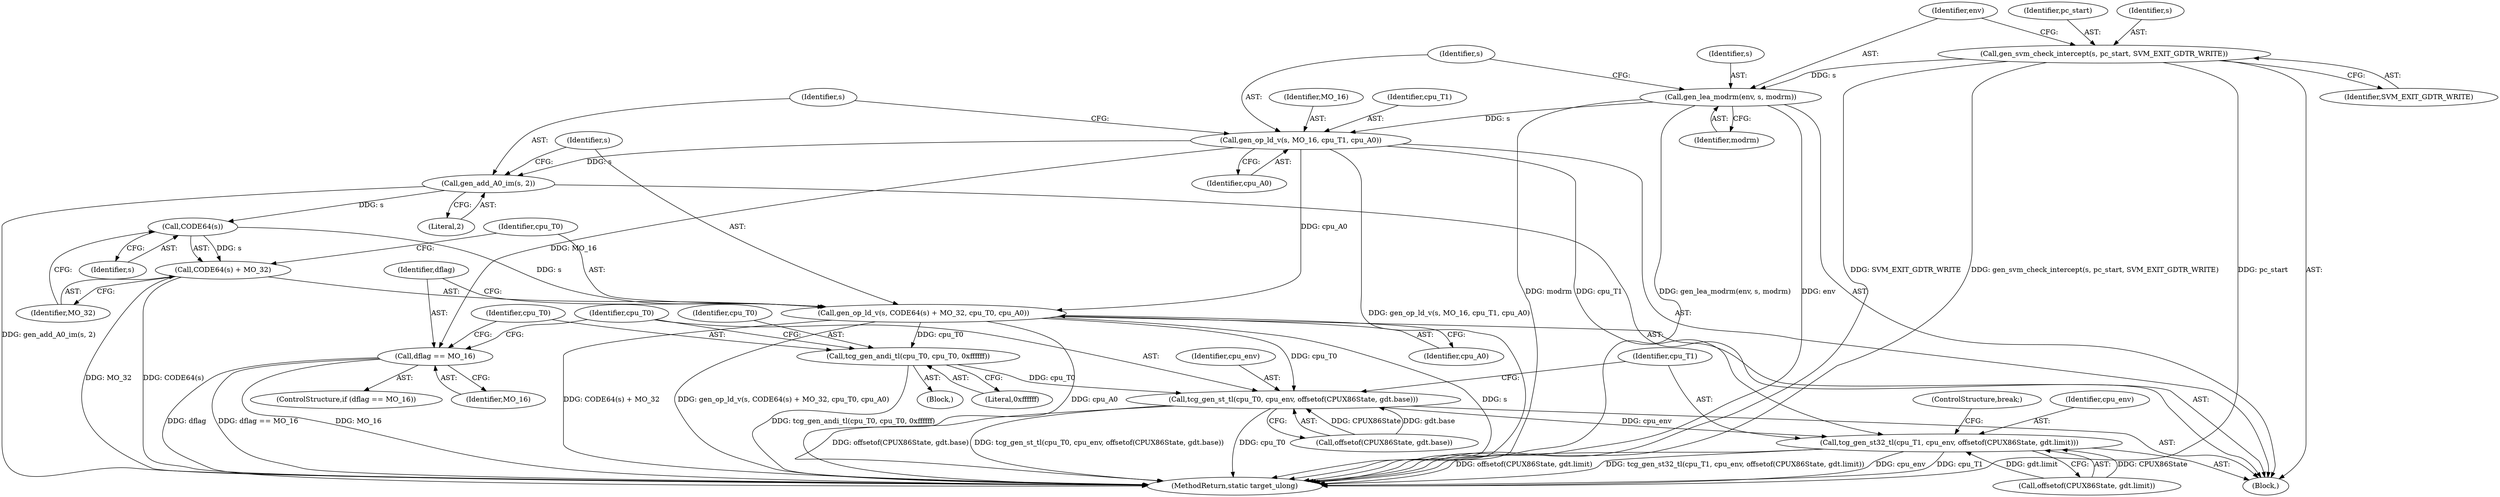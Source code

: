 digraph "0_qemu_30663fd26c0307e414622c7a8607fbc04f92ec14@pointer" {
"1009210" [label="(Call,gen_svm_check_intercept(s, pc_start, SVM_EXIT_GDTR_WRITE))"];
"1009214" [label="(Call,gen_lea_modrm(env, s, modrm))"];
"1009218" [label="(Call,gen_op_ld_v(s, MO_16, cpu_T1, cpu_A0))"];
"1009223" [label="(Call,gen_add_A0_im(s, 2))"];
"1009229" [label="(Call,CODE64(s))"];
"1009226" [label="(Call,gen_op_ld_v(s, CODE64(s) + MO_32, cpu_T0, cpu_A0))"];
"1009239" [label="(Call,tcg_gen_andi_tl(cpu_T0, cpu_T0, 0xffffff))"];
"1009243" [label="(Call,tcg_gen_st_tl(cpu_T0, cpu_env, offsetof(CPUX86State, gdt.base)))"];
"1009251" [label="(Call,tcg_gen_st32_tl(cpu_T1, cpu_env, offsetof(CPUX86State, gdt.limit)))"];
"1009228" [label="(Call,CODE64(s) + MO_32)"];
"1009235" [label="(Call,dflag == MO_16)"];
"1009220" [label="(Identifier,MO_16)"];
"1009214" [label="(Call,gen_lea_modrm(env, s, modrm))"];
"1008502" [label="(Block,)"];
"1009228" [label="(Call,CODE64(s) + MO_32)"];
"1009244" [label="(Identifier,cpu_T0)"];
"1009234" [label="(ControlStructure,if (dflag == MO_16))"];
"1009239" [label="(Call,tcg_gen_andi_tl(cpu_T0, cpu_T0, 0xffffff))"];
"1009245" [label="(Identifier,cpu_env)"];
"1009212" [label="(Identifier,pc_start)"];
"1009242" [label="(Literal,0xffffff)"];
"1009241" [label="(Identifier,cpu_T0)"];
"1009254" [label="(Call,offsetof(CPUX86State, gdt.limit))"];
"1009218" [label="(Call,gen_op_ld_v(s, MO_16, cpu_T1, cpu_A0))"];
"1009219" [label="(Identifier,s)"];
"1009225" [label="(Literal,2)"];
"1009222" [label="(Identifier,cpu_A0)"];
"1009217" [label="(Identifier,modrm)"];
"1009240" [label="(Identifier,cpu_T0)"];
"1009227" [label="(Identifier,s)"];
"1009224" [label="(Identifier,s)"];
"1009231" [label="(Identifier,MO_32)"];
"1009246" [label="(Call,offsetof(CPUX86State, gdt.base))"];
"1009235" [label="(Call,dflag == MO_16)"];
"1009226" [label="(Call,gen_op_ld_v(s, CODE64(s) + MO_32, cpu_T0, cpu_A0))"];
"1009229" [label="(Call,CODE64(s))"];
"1009230" [label="(Identifier,s)"];
"1009259" [label="(ControlStructure,break;)"];
"1009251" [label="(Call,tcg_gen_st32_tl(cpu_T1, cpu_env, offsetof(CPUX86State, gdt.limit)))"];
"1009238" [label="(Block,)"];
"1009216" [label="(Identifier,s)"];
"1009236" [label="(Identifier,dflag)"];
"1009210" [label="(Call,gen_svm_check_intercept(s, pc_start, SVM_EXIT_GDTR_WRITE))"];
"1009243" [label="(Call,tcg_gen_st_tl(cpu_T0, cpu_env, offsetof(CPUX86State, gdt.base)))"];
"1009221" [label="(Identifier,cpu_T1)"];
"1009232" [label="(Identifier,cpu_T0)"];
"1011840" [label="(MethodReturn,static target_ulong)"];
"1009215" [label="(Identifier,env)"];
"1009213" [label="(Identifier,SVM_EXIT_GDTR_WRITE)"];
"1009237" [label="(Identifier,MO_16)"];
"1009211" [label="(Identifier,s)"];
"1009223" [label="(Call,gen_add_A0_im(s, 2))"];
"1009233" [label="(Identifier,cpu_A0)"];
"1009252" [label="(Identifier,cpu_T1)"];
"1009253" [label="(Identifier,cpu_env)"];
"1009210" -> "1008502"  [label="AST: "];
"1009210" -> "1009213"  [label="CFG: "];
"1009211" -> "1009210"  [label="AST: "];
"1009212" -> "1009210"  [label="AST: "];
"1009213" -> "1009210"  [label="AST: "];
"1009215" -> "1009210"  [label="CFG: "];
"1009210" -> "1011840"  [label="DDG: SVM_EXIT_GDTR_WRITE"];
"1009210" -> "1011840"  [label="DDG: gen_svm_check_intercept(s, pc_start, SVM_EXIT_GDTR_WRITE)"];
"1009210" -> "1011840"  [label="DDG: pc_start"];
"1009210" -> "1009214"  [label="DDG: s"];
"1009214" -> "1008502"  [label="AST: "];
"1009214" -> "1009217"  [label="CFG: "];
"1009215" -> "1009214"  [label="AST: "];
"1009216" -> "1009214"  [label="AST: "];
"1009217" -> "1009214"  [label="AST: "];
"1009219" -> "1009214"  [label="CFG: "];
"1009214" -> "1011840"  [label="DDG: modrm"];
"1009214" -> "1011840"  [label="DDG: gen_lea_modrm(env, s, modrm)"];
"1009214" -> "1011840"  [label="DDG: env"];
"1009214" -> "1009218"  [label="DDG: s"];
"1009218" -> "1008502"  [label="AST: "];
"1009218" -> "1009222"  [label="CFG: "];
"1009219" -> "1009218"  [label="AST: "];
"1009220" -> "1009218"  [label="AST: "];
"1009221" -> "1009218"  [label="AST: "];
"1009222" -> "1009218"  [label="AST: "];
"1009224" -> "1009218"  [label="CFG: "];
"1009218" -> "1011840"  [label="DDG: gen_op_ld_v(s, MO_16, cpu_T1, cpu_A0)"];
"1009218" -> "1009223"  [label="DDG: s"];
"1009218" -> "1009226"  [label="DDG: cpu_A0"];
"1009218" -> "1009235"  [label="DDG: MO_16"];
"1009218" -> "1009251"  [label="DDG: cpu_T1"];
"1009223" -> "1008502"  [label="AST: "];
"1009223" -> "1009225"  [label="CFG: "];
"1009224" -> "1009223"  [label="AST: "];
"1009225" -> "1009223"  [label="AST: "];
"1009227" -> "1009223"  [label="CFG: "];
"1009223" -> "1011840"  [label="DDG: gen_add_A0_im(s, 2)"];
"1009223" -> "1009229"  [label="DDG: s"];
"1009229" -> "1009228"  [label="AST: "];
"1009229" -> "1009230"  [label="CFG: "];
"1009230" -> "1009229"  [label="AST: "];
"1009231" -> "1009229"  [label="CFG: "];
"1009229" -> "1009226"  [label="DDG: s"];
"1009229" -> "1009228"  [label="DDG: s"];
"1009226" -> "1008502"  [label="AST: "];
"1009226" -> "1009233"  [label="CFG: "];
"1009227" -> "1009226"  [label="AST: "];
"1009228" -> "1009226"  [label="AST: "];
"1009232" -> "1009226"  [label="AST: "];
"1009233" -> "1009226"  [label="AST: "];
"1009236" -> "1009226"  [label="CFG: "];
"1009226" -> "1011840"  [label="DDG: gen_op_ld_v(s, CODE64(s) + MO_32, cpu_T0, cpu_A0)"];
"1009226" -> "1011840"  [label="DDG: cpu_A0"];
"1009226" -> "1011840"  [label="DDG: CODE64(s) + MO_32"];
"1009226" -> "1011840"  [label="DDG: s"];
"1009226" -> "1009239"  [label="DDG: cpu_T0"];
"1009226" -> "1009243"  [label="DDG: cpu_T0"];
"1009239" -> "1009238"  [label="AST: "];
"1009239" -> "1009242"  [label="CFG: "];
"1009240" -> "1009239"  [label="AST: "];
"1009241" -> "1009239"  [label="AST: "];
"1009242" -> "1009239"  [label="AST: "];
"1009244" -> "1009239"  [label="CFG: "];
"1009239" -> "1011840"  [label="DDG: tcg_gen_andi_tl(cpu_T0, cpu_T0, 0xffffff)"];
"1009239" -> "1009243"  [label="DDG: cpu_T0"];
"1009243" -> "1008502"  [label="AST: "];
"1009243" -> "1009246"  [label="CFG: "];
"1009244" -> "1009243"  [label="AST: "];
"1009245" -> "1009243"  [label="AST: "];
"1009246" -> "1009243"  [label="AST: "];
"1009252" -> "1009243"  [label="CFG: "];
"1009243" -> "1011840"  [label="DDG: tcg_gen_st_tl(cpu_T0, cpu_env, offsetof(CPUX86State, gdt.base))"];
"1009243" -> "1011840"  [label="DDG: offsetof(CPUX86State, gdt.base)"];
"1009243" -> "1011840"  [label="DDG: cpu_T0"];
"1009246" -> "1009243"  [label="DDG: CPUX86State"];
"1009246" -> "1009243"  [label="DDG: gdt.base"];
"1009243" -> "1009251"  [label="DDG: cpu_env"];
"1009251" -> "1008502"  [label="AST: "];
"1009251" -> "1009254"  [label="CFG: "];
"1009252" -> "1009251"  [label="AST: "];
"1009253" -> "1009251"  [label="AST: "];
"1009254" -> "1009251"  [label="AST: "];
"1009259" -> "1009251"  [label="CFG: "];
"1009251" -> "1011840"  [label="DDG: tcg_gen_st32_tl(cpu_T1, cpu_env, offsetof(CPUX86State, gdt.limit))"];
"1009251" -> "1011840"  [label="DDG: cpu_env"];
"1009251" -> "1011840"  [label="DDG: cpu_T1"];
"1009251" -> "1011840"  [label="DDG: offsetof(CPUX86State, gdt.limit)"];
"1009254" -> "1009251"  [label="DDG: CPUX86State"];
"1009254" -> "1009251"  [label="DDG: gdt.limit"];
"1009228" -> "1009231"  [label="CFG: "];
"1009231" -> "1009228"  [label="AST: "];
"1009232" -> "1009228"  [label="CFG: "];
"1009228" -> "1011840"  [label="DDG: CODE64(s)"];
"1009228" -> "1011840"  [label="DDG: MO_32"];
"1009235" -> "1009234"  [label="AST: "];
"1009235" -> "1009237"  [label="CFG: "];
"1009236" -> "1009235"  [label="AST: "];
"1009237" -> "1009235"  [label="AST: "];
"1009240" -> "1009235"  [label="CFG: "];
"1009244" -> "1009235"  [label="CFG: "];
"1009235" -> "1011840"  [label="DDG: dflag"];
"1009235" -> "1011840"  [label="DDG: dflag == MO_16"];
"1009235" -> "1011840"  [label="DDG: MO_16"];
}
